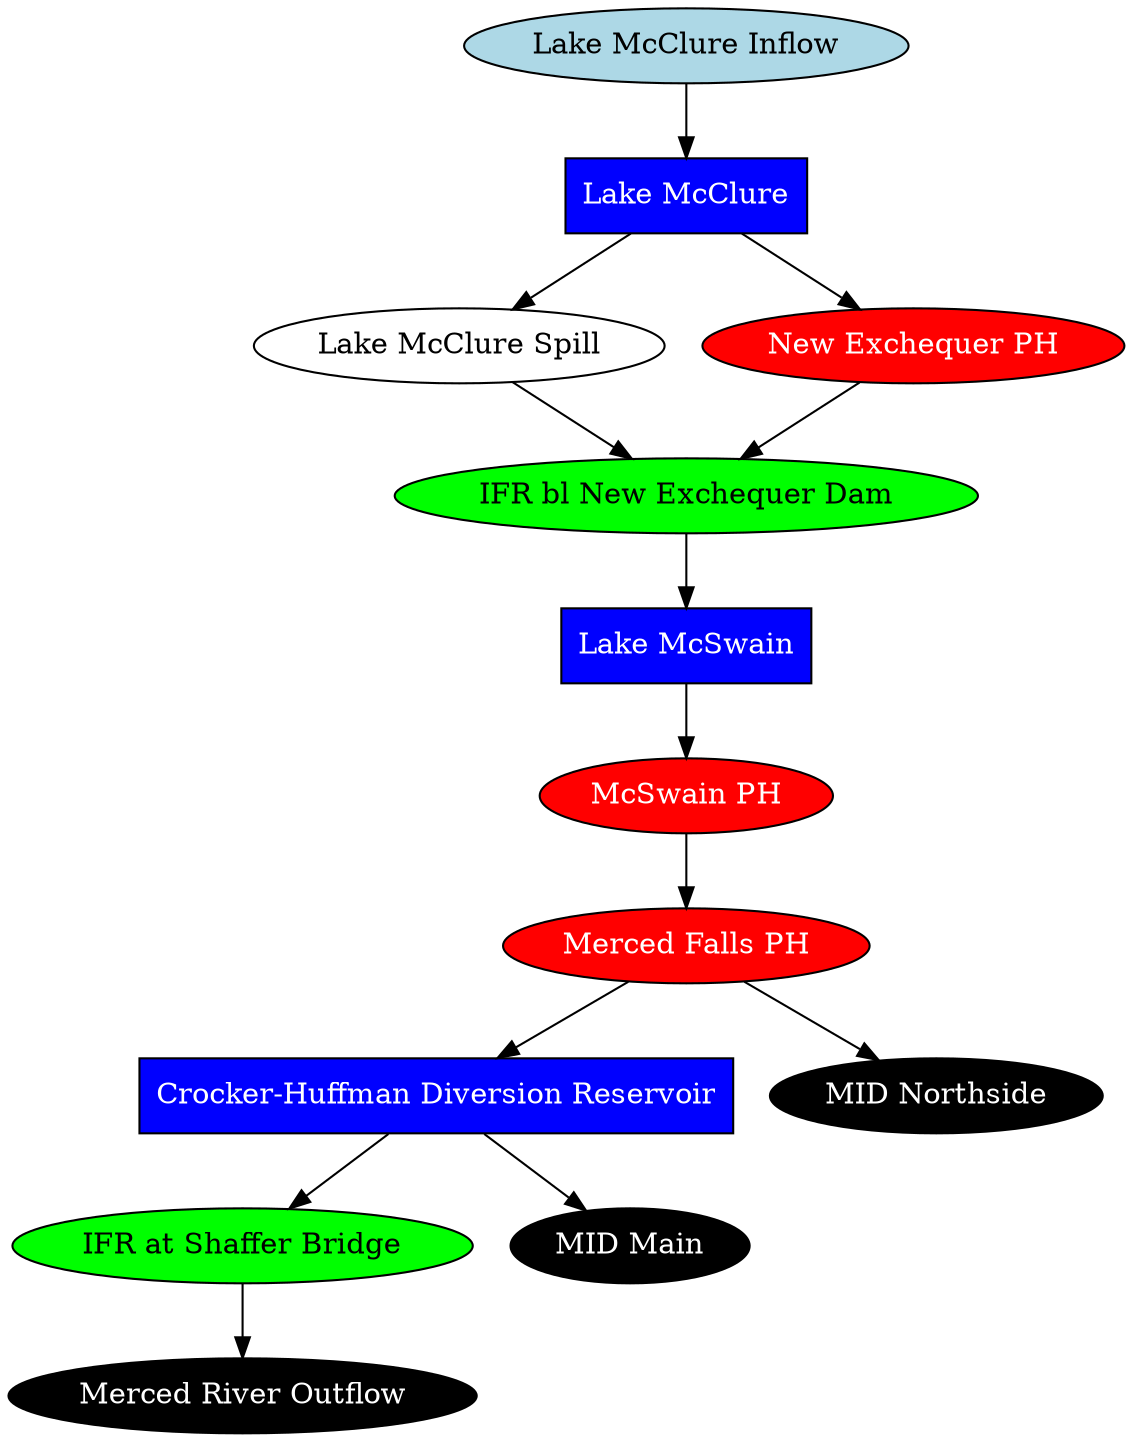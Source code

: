 // merced
digraph merced {
	"Lake McClure Inflow" [fillcolor=lightblue fontcolor=black shape=oval style=filled]
	"IFR bl New Exchequer Dam" [fillcolor=green fontcolor=black shape=oval style=filled]
	"Crocker-Huffman Diversion Reservoir" [fillcolor=blue fontcolor=white shape=rect style=filled]
	"Lake McClure" [fillcolor=blue fontcolor=white shape=rect style=filled]
	"Lake McClure Spill" [fillcolor=white fontcolor=black shape=oval style=filled]
	"Lake McSwain" [fillcolor=blue fontcolor=white shape=rect style=filled]
	"McSwain PH" [fillcolor=red fontcolor=white shape=oval style=filled]
	"Merced Falls PH" [fillcolor=red fontcolor=white shape=oval style=filled]
	"IFR at Shaffer Bridge" [fillcolor=green fontcolor=black shape=oval style=filled]
	"Merced River Outflow" [fillcolor=black fontcolor=white shape=oval style=filled]
	"MID Main" [fillcolor=black fontcolor=white shape=oval style=filled]
	"MID Northside" [fillcolor=black fontcolor=white shape=oval style=filled]
	"New Exchequer PH" [fillcolor=red fontcolor=white shape=oval style=filled]
	"Lake McClure" -> "Lake McClure Spill"
	"Lake McClure" -> "New Exchequer PH"
	"IFR bl New Exchequer Dam" -> "Lake McSwain"
	"Crocker-Huffman Diversion Reservoir" -> "MID Main"
	"Lake McSwain" -> "McSwain PH"
	"Crocker-Huffman Diversion Reservoir" -> "IFR at Shaffer Bridge"
	"Merced Falls PH" -> "MID Northside"
	"Lake McClure Spill" -> "IFR bl New Exchequer Dam"
	"New Exchequer PH" -> "IFR bl New Exchequer Dam"
	"Merced Falls PH" -> "Crocker-Huffman Diversion Reservoir"
	"McSwain PH" -> "Merced Falls PH"
	"Lake McClure Inflow" -> "Lake McClure"
	"IFR at Shaffer Bridge" -> "Merced River Outflow"
}
